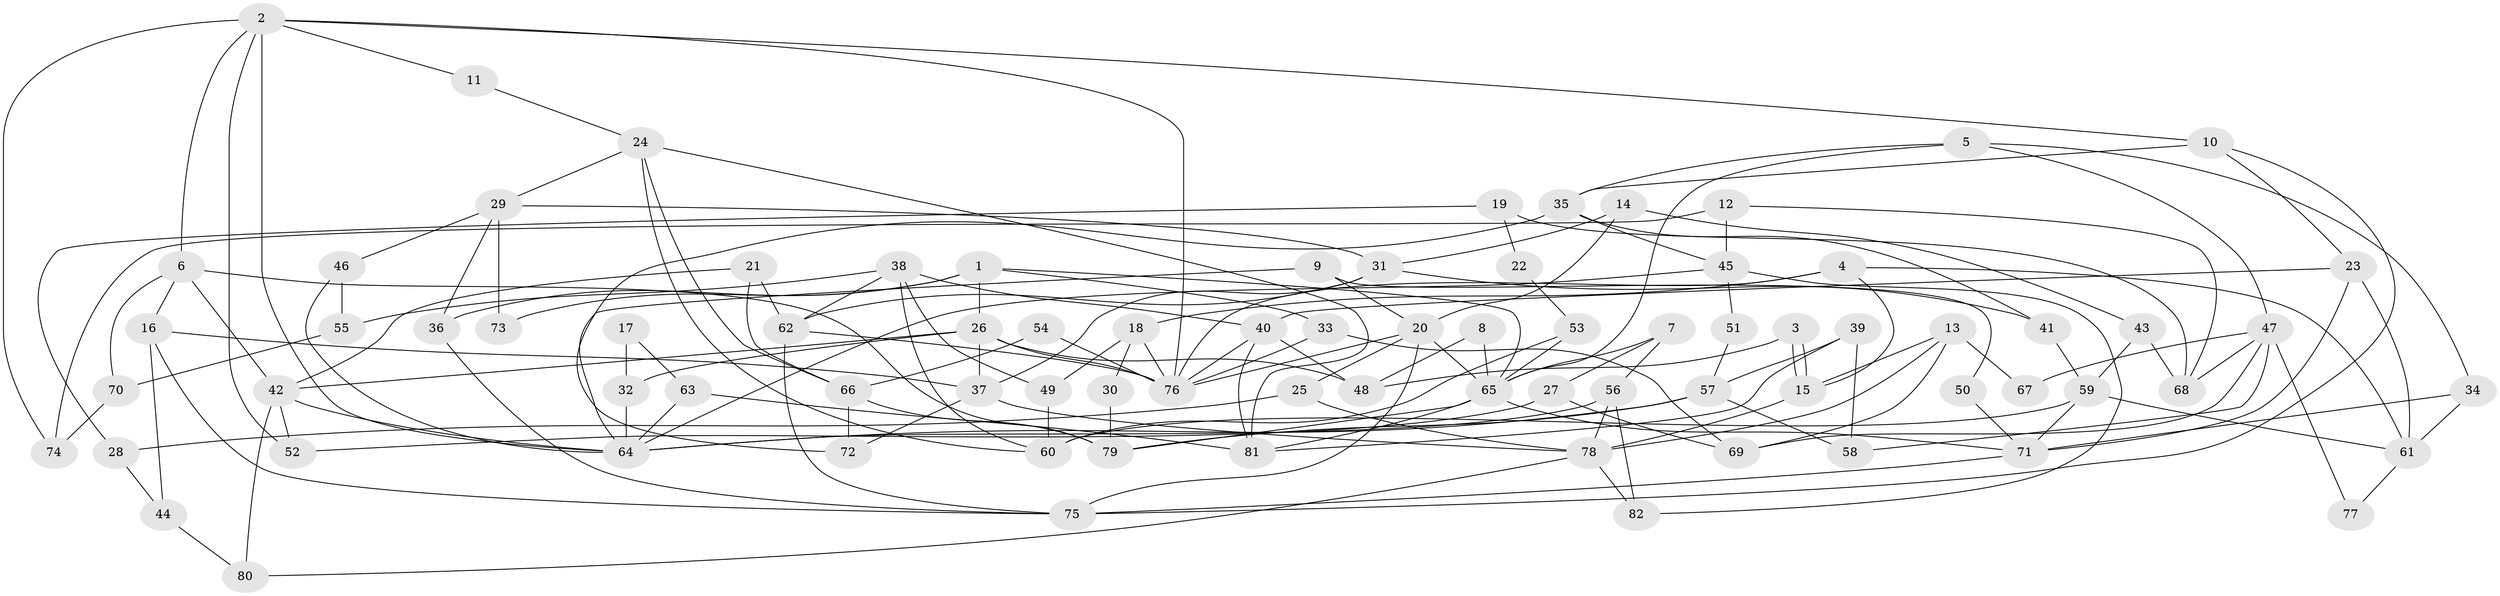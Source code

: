 // coarse degree distribution, {2: 0.08, 4: 0.24, 8: 0.04, 5: 0.12, 3: 0.2, 6: 0.16, 7: 0.08, 9: 0.04, 11: 0.04}
// Generated by graph-tools (version 1.1) at 2025/37/03/04/25 23:37:10]
// undirected, 82 vertices, 164 edges
graph export_dot {
  node [color=gray90,style=filled];
  1;
  2;
  3;
  4;
  5;
  6;
  7;
  8;
  9;
  10;
  11;
  12;
  13;
  14;
  15;
  16;
  17;
  18;
  19;
  20;
  21;
  22;
  23;
  24;
  25;
  26;
  27;
  28;
  29;
  30;
  31;
  32;
  33;
  34;
  35;
  36;
  37;
  38;
  39;
  40;
  41;
  42;
  43;
  44;
  45;
  46;
  47;
  48;
  49;
  50;
  51;
  52;
  53;
  54;
  55;
  56;
  57;
  58;
  59;
  60;
  61;
  62;
  63;
  64;
  65;
  66;
  67;
  68;
  69;
  70;
  71;
  72;
  73;
  74;
  75;
  76;
  77;
  78;
  79;
  80;
  81;
  82;
  1 -- 65;
  1 -- 26;
  1 -- 33;
  1 -- 36;
  1 -- 73;
  2 -- 76;
  2 -- 10;
  2 -- 6;
  2 -- 11;
  2 -- 52;
  2 -- 64;
  2 -- 74;
  3 -- 48;
  3 -- 15;
  3 -- 15;
  4 -- 76;
  4 -- 15;
  4 -- 18;
  4 -- 61;
  5 -- 65;
  5 -- 34;
  5 -- 35;
  5 -- 47;
  6 -- 42;
  6 -- 16;
  6 -- 70;
  6 -- 79;
  7 -- 65;
  7 -- 56;
  7 -- 27;
  8 -- 65;
  8 -- 48;
  9 -- 64;
  9 -- 20;
  9 -- 50;
  10 -- 75;
  10 -- 23;
  10 -- 35;
  11 -- 24;
  12 -- 74;
  12 -- 45;
  12 -- 68;
  13 -- 78;
  13 -- 15;
  13 -- 67;
  13 -- 69;
  14 -- 20;
  14 -- 31;
  14 -- 43;
  15 -- 78;
  16 -- 37;
  16 -- 44;
  16 -- 75;
  17 -- 32;
  17 -- 63;
  18 -- 49;
  18 -- 30;
  18 -- 76;
  19 -- 68;
  19 -- 28;
  19 -- 22;
  20 -- 65;
  20 -- 75;
  20 -- 25;
  20 -- 76;
  21 -- 66;
  21 -- 62;
  21 -- 42;
  22 -- 53;
  23 -- 61;
  23 -- 40;
  23 -- 71;
  24 -- 81;
  24 -- 29;
  24 -- 60;
  24 -- 66;
  25 -- 78;
  25 -- 28;
  26 -- 76;
  26 -- 42;
  26 -- 32;
  26 -- 37;
  26 -- 48;
  27 -- 69;
  27 -- 52;
  28 -- 44;
  29 -- 36;
  29 -- 31;
  29 -- 46;
  29 -- 73;
  30 -- 79;
  31 -- 41;
  31 -- 37;
  31 -- 62;
  32 -- 64;
  33 -- 76;
  33 -- 69;
  34 -- 71;
  34 -- 61;
  35 -- 41;
  35 -- 45;
  35 -- 72;
  36 -- 75;
  37 -- 72;
  37 -- 78;
  38 -- 60;
  38 -- 62;
  38 -- 40;
  38 -- 49;
  38 -- 55;
  39 -- 57;
  39 -- 81;
  39 -- 58;
  40 -- 76;
  40 -- 48;
  40 -- 81;
  41 -- 59;
  42 -- 52;
  42 -- 64;
  42 -- 80;
  43 -- 68;
  43 -- 59;
  44 -- 80;
  45 -- 64;
  45 -- 51;
  45 -- 82;
  46 -- 64;
  46 -- 55;
  47 -- 69;
  47 -- 58;
  47 -- 67;
  47 -- 68;
  47 -- 77;
  49 -- 60;
  50 -- 71;
  51 -- 57;
  53 -- 60;
  53 -- 65;
  54 -- 66;
  54 -- 76;
  55 -- 70;
  56 -- 82;
  56 -- 64;
  56 -- 78;
  57 -- 64;
  57 -- 58;
  57 -- 79;
  59 -- 71;
  59 -- 60;
  59 -- 61;
  61 -- 77;
  62 -- 76;
  62 -- 75;
  63 -- 81;
  63 -- 64;
  65 -- 79;
  65 -- 71;
  65 -- 81;
  66 -- 79;
  66 -- 72;
  70 -- 74;
  71 -- 75;
  78 -- 80;
  78 -- 82;
}
